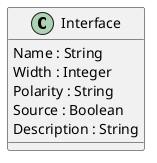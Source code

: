 @startuml
  class Interface {
    Name : String
    Width : Integer
    Polarity : String
    Source : Boolean
    Description : String
  }
@enduml
